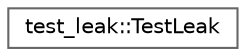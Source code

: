 digraph "类继承关系图"
{
 // LATEX_PDF_SIZE
  bgcolor="transparent";
  edge [fontname=Helvetica,fontsize=10,labelfontname=Helvetica,labelfontsize=10];
  node [fontname=Helvetica,fontsize=10,shape=box,height=0.2,width=0.4];
  rankdir="LR";
  Node0 [id="Node000000",label="test_leak::TestLeak",height=0.2,width=0.4,color="grey40", fillcolor="white", style="filled",URL="$classtest__leak_1_1_test_leak.html",tooltip=" "];
}
